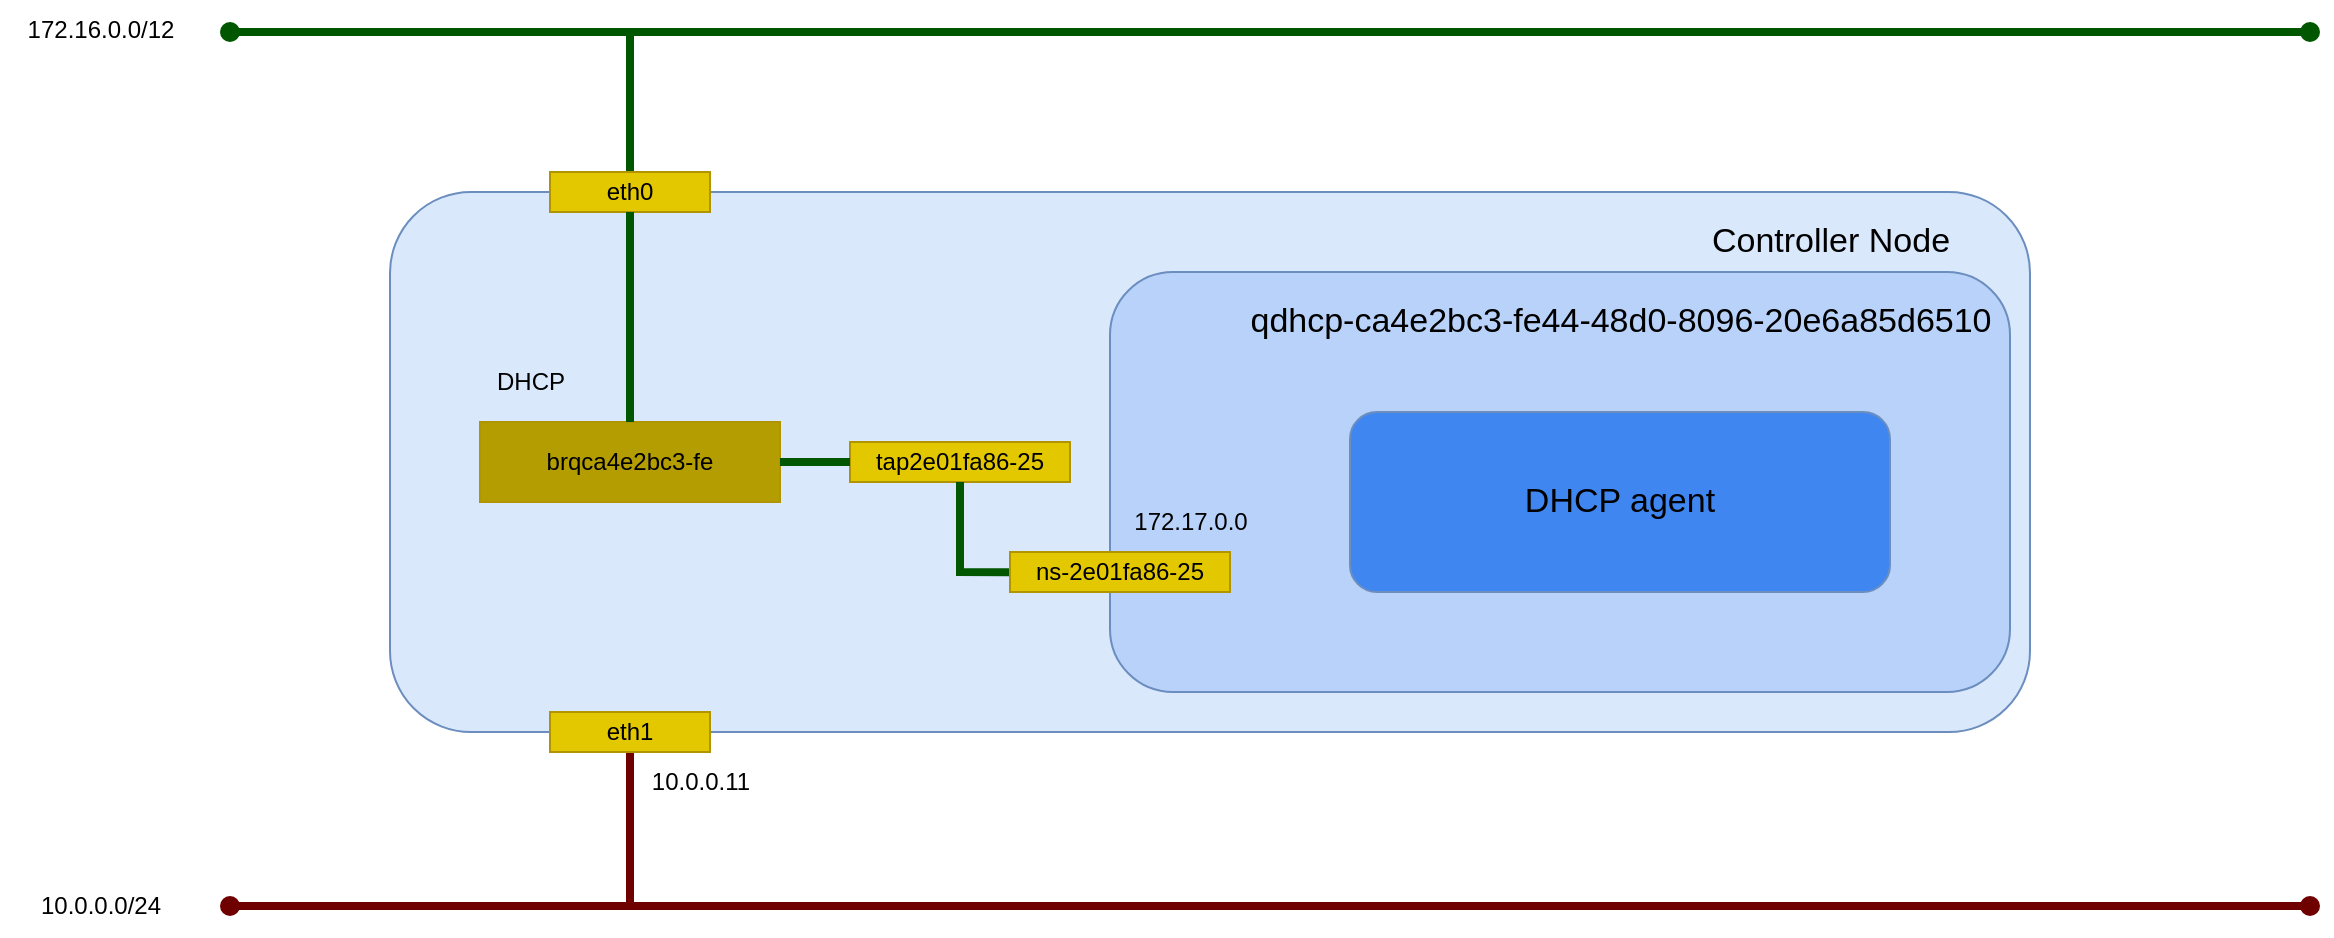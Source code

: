 <mxfile version="24.2.5" type="device">
  <diagram name="ページ1" id="6O8cq4Rfigk1k-ii5kAo">
    <mxGraphModel dx="2230" dy="708" grid="1" gridSize="10" guides="1" tooltips="1" connect="1" arrows="1" fold="1" page="1" pageScale="1" pageWidth="827" pageHeight="1169" math="0" shadow="0">
      <root>
        <mxCell id="0" />
        <object label="ネットワーク" id="1">
          <mxCell style="locked=1;" parent="0" />
        </object>
        <mxCell id="ExSx5SIZApUU_Iw7rpWn-4" value="" style="endArrow=oval;html=1;rounded=0;startArrow=oval;startFill=1;endFill=1;strokeWidth=4;fillColor=#a20025;strokeColor=#6F0000;" parent="1" edge="1">
          <mxGeometry width="50" height="50" relative="1" as="geometry">
            <mxPoint x="-240" y="477" as="sourcePoint" />
            <mxPoint x="800" y="477" as="targetPoint" />
          </mxGeometry>
        </mxCell>
        <mxCell id="ExSx5SIZApUU_Iw7rpWn-5" value="" style="endArrow=oval;html=1;rounded=0;startArrow=oval;startFill=1;endFill=1;strokeWidth=4;fillColor=#008a00;strokeColor=#005700;" parent="1" edge="1">
          <mxGeometry width="50" height="50" relative="1" as="geometry">
            <mxPoint x="-240" y="40" as="sourcePoint" />
            <mxPoint x="800" y="40" as="targetPoint" />
          </mxGeometry>
        </mxCell>
        <mxCell id="ExSx5SIZApUU_Iw7rpWn-10" value="172.16.0.0/12" style="text;html=1;align=center;verticalAlign=middle;resizable=0;points=[];autosize=1;strokeColor=none;fillColor=none;" parent="1" vertex="1">
          <mxGeometry x="-355" y="24" width="100" height="30" as="geometry" />
        </mxCell>
        <mxCell id="ExSx5SIZApUU_Iw7rpWn-11" value="10.0.0.0/24" style="text;html=1;align=center;verticalAlign=middle;resizable=0;points=[];autosize=1;strokeColor=none;fillColor=none;" parent="1" vertex="1">
          <mxGeometry x="-345" y="462" width="80" height="30" as="geometry" />
        </mxCell>
        <mxCell id="ExSx5SIZApUU_Iw7rpWn-20" value="" style="endArrow=none;html=1;rounded=0;startArrow=none;startFill=0;endFill=0;strokeWidth=4;fillColor=#008a00;strokeColor=#005700;exitX=0.5;exitY=1;exitDx=0;exitDy=0;" parent="1" edge="1">
          <mxGeometry width="50" height="50" relative="1" as="geometry">
            <mxPoint x="-40" y="40" as="sourcePoint" />
            <mxPoint x="-40" y="120" as="targetPoint" />
          </mxGeometry>
        </mxCell>
        <mxCell id="ExSx5SIZApUU_Iw7rpWn-25" value="" style="endArrow=none;html=1;rounded=0;startArrow=none;startFill=0;endFill=0;strokeWidth=4;fillColor=#a20025;strokeColor=#6F0000;exitX=0.5;exitY=1;exitDx=0;exitDy=0;" parent="1" edge="1">
          <mxGeometry width="50" height="50" relative="1" as="geometry">
            <mxPoint x="-40" y="397" as="sourcePoint" />
            <mxPoint x="-40" y="477" as="targetPoint" />
          </mxGeometry>
        </mxCell>
        <object label="マシン" id="ExSx5SIZApUU_Iw7rpWn-6">
          <mxCell style="locked=1;" parent="0" />
        </object>
        <mxCell id="ExSx5SIZApUU_Iw7rpWn-7" value="" style="rounded=1;whiteSpace=wrap;html=1;fillColor=#dae8fc;strokeColor=#6c8ebf;align=center;horizontal=1;" parent="ExSx5SIZApUU_Iw7rpWn-6" vertex="1">
          <mxGeometry x="-160" y="120" width="820" height="270" as="geometry" />
        </mxCell>
        <mxCell id="ExSx5SIZApUU_Iw7rpWn-26" value="eth1" style="rounded=0;whiteSpace=wrap;html=1;fillColor=#e3c800;fontColor=#000000;strokeColor=#B09500;" parent="ExSx5SIZApUU_Iw7rpWn-6" vertex="1">
          <mxGeometry x="-80" y="380" width="80" height="20" as="geometry" />
        </mxCell>
        <mxCell id="ExSx5SIZApUU_Iw7rpWn-32" value="eth0" style="rounded=0;whiteSpace=wrap;html=1;fillColor=#e3c800;fontColor=#000000;strokeColor=#B09500;" parent="ExSx5SIZApUU_Iw7rpWn-6" vertex="1">
          <mxGeometry x="-80" y="110" width="80" height="20" as="geometry" />
        </mxCell>
        <mxCell id="ExSx5SIZApUU_Iw7rpWn-33" value="10.0.0.11" style="text;html=1;align=center;verticalAlign=middle;resizable=0;points=[];autosize=1;strokeColor=none;fillColor=none;" parent="ExSx5SIZApUU_Iw7rpWn-6" vertex="1">
          <mxGeometry x="-40" y="400" width="70" height="30" as="geometry" />
        </mxCell>
        <mxCell id="ExSx5SIZApUU_Iw7rpWn-36" value="DHCP" style="text;html=1;align=center;verticalAlign=middle;resizable=0;points=[];autosize=1;strokeColor=none;fillColor=none;" parent="ExSx5SIZApUU_Iw7rpWn-6" vertex="1">
          <mxGeometry x="-120" y="200" width="60" height="30" as="geometry" />
        </mxCell>
        <mxCell id="21zLahzKs5m0MUraH8DA-1" value="&lt;font style=&quot;font-size: 17px;&quot;&gt;Controller Node&lt;/font&gt;" style="text;html=1;align=center;verticalAlign=middle;resizable=0;points=[];autosize=1;strokeColor=none;fillColor=none;" vertex="1" parent="ExSx5SIZApUU_Iw7rpWn-6">
          <mxGeometry x="490" y="130" width="140" height="30" as="geometry" />
        </mxCell>
        <mxCell id="21zLahzKs5m0MUraH8DA-2" value="brqca4e2bc3-fe" style="rounded=0;whiteSpace=wrap;html=1;fillColor=#B39D00;fontColor=#000000;strokeColor=#B09500;" vertex="1" parent="ExSx5SIZApUU_Iw7rpWn-6">
          <mxGeometry x="-115" y="235" width="150" height="40" as="geometry" />
        </mxCell>
        <mxCell id="21zLahzKs5m0MUraH8DA-3" value="" style="endArrow=none;html=1;rounded=0;startArrow=none;startFill=0;endFill=0;strokeWidth=4;fillColor=#008a00;strokeColor=#005700;exitX=0.5;exitY=1;exitDx=0;exitDy=0;entryX=0.5;entryY=0;entryDx=0;entryDy=0;" edge="1" parent="ExSx5SIZApUU_Iw7rpWn-6" target="21zLahzKs5m0MUraH8DA-2">
          <mxGeometry width="50" height="50" relative="1" as="geometry">
            <mxPoint x="-40" y="130" as="sourcePoint" />
            <mxPoint x="-40" y="210" as="targetPoint" />
          </mxGeometry>
        </mxCell>
        <mxCell id="21zLahzKs5m0MUraH8DA-6" value="tap2e01fa86-25" style="rounded=0;whiteSpace=wrap;html=1;fillColor=#e3c800;fontColor=#000000;strokeColor=#B09500;" vertex="1" parent="ExSx5SIZApUU_Iw7rpWn-6">
          <mxGeometry x="70" y="245" width="110" height="20" as="geometry" />
        </mxCell>
        <mxCell id="21zLahzKs5m0MUraH8DA-8" value="" style="endArrow=none;html=1;rounded=0;startArrow=none;startFill=0;endFill=0;strokeWidth=4;fillColor=#008a00;strokeColor=#005700;exitX=1;exitY=0.5;exitDx=0;exitDy=0;entryX=0;entryY=0.5;entryDx=0;entryDy=0;" edge="1" parent="ExSx5SIZApUU_Iw7rpWn-6" source="21zLahzKs5m0MUraH8DA-2" target="21zLahzKs5m0MUraH8DA-6">
          <mxGeometry width="50" height="50" relative="1" as="geometry">
            <mxPoint x="-30" y="140" as="sourcePoint" />
            <mxPoint x="-30" y="245" as="targetPoint" />
          </mxGeometry>
        </mxCell>
        <mxCell id="21zLahzKs5m0MUraH8DA-13" value="" style="endArrow=none;html=1;rounded=0;startArrow=none;startFill=0;endFill=0;strokeWidth=4;fillColor=#008a00;strokeColor=#005700;exitX=0.5;exitY=1;exitDx=0;exitDy=0;entryX=0.378;entryY=0.704;entryDx=0;entryDy=0;entryPerimeter=0;" edge="1" parent="ExSx5SIZApUU_Iw7rpWn-6" source="21zLahzKs5m0MUraH8DA-6" target="ExSx5SIZApUU_Iw7rpWn-7">
          <mxGeometry width="50" height="50" relative="1" as="geometry">
            <mxPoint x="45" y="265" as="sourcePoint" />
            <mxPoint x="80" y="265" as="targetPoint" />
            <Array as="points">
              <mxPoint x="125" y="310" />
            </Array>
          </mxGeometry>
        </mxCell>
        <object label="DHCP名前空間" id="21zLahzKs5m0MUraH8DA-9">
          <mxCell style="locked=1;" parent="0" />
        </object>
        <mxCell id="21zLahzKs5m0MUraH8DA-10" value="" style="rounded=1;whiteSpace=wrap;html=1;fillColor=#b8d2fa;strokeColor=#6c8ebf;align=center;horizontal=1;" vertex="1" parent="21zLahzKs5m0MUraH8DA-9">
          <mxGeometry x="200" y="160" width="450" height="210" as="geometry" />
        </mxCell>
        <mxCell id="21zLahzKs5m0MUraH8DA-11" value="&lt;font style=&quot;font-size: 17px;&quot;&gt;qdhcp-ca4e2bc3-fe44-48d0-8096-20e6a85d6510&lt;/font&gt;" style="text;html=1;align=center;verticalAlign=middle;resizable=0;points=[];autosize=1;strokeColor=none;fillColor=none;" vertex="1" parent="21zLahzKs5m0MUraH8DA-9">
          <mxGeometry x="260" y="170" width="390" height="30" as="geometry" />
        </mxCell>
        <mxCell id="21zLahzKs5m0MUraH8DA-12" value="ns-2e01fa86-25" style="rounded=0;whiteSpace=wrap;html=1;fillColor=#e3c800;fontColor=#000000;strokeColor=#B09500;" vertex="1" parent="21zLahzKs5m0MUraH8DA-9">
          <mxGeometry x="150" y="300" width="110" height="20" as="geometry" />
        </mxCell>
        <mxCell id="21zLahzKs5m0MUraH8DA-14" value="172.17.0.0" style="text;html=1;align=center;verticalAlign=middle;resizable=0;points=[];autosize=1;strokeColor=none;fillColor=none;" vertex="1" parent="21zLahzKs5m0MUraH8DA-9">
          <mxGeometry x="200" y="270" width="80" height="30" as="geometry" />
        </mxCell>
        <mxCell id="21zLahzKs5m0MUraH8DA-15" value="&lt;font style=&quot;font-size: 17px;&quot;&gt;DHCP agent&lt;/font&gt;" style="rounded=1;whiteSpace=wrap;html=1;fillColor=#3f86f1;strokeColor=#6c8ebf;align=center;horizontal=1;" vertex="1" parent="21zLahzKs5m0MUraH8DA-9">
          <mxGeometry x="320" y="230" width="270" height="90" as="geometry" />
        </mxCell>
      </root>
    </mxGraphModel>
  </diagram>
</mxfile>

